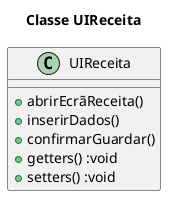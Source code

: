@startuml
title Classe UIReceita

class UIReceita {
  + abrirEcrãReceita()
  + inserirDados()
  + confirmarGuardar()
  +getters() :void
  +setters() :void 
}
@enduml
